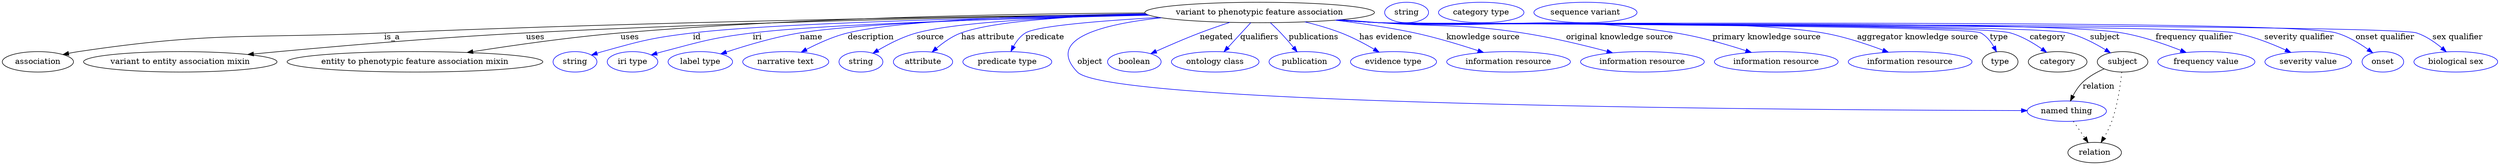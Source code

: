digraph {
	graph [bb="0,0,4377.8,283"];
	node [label="\N"];
	"variant to phenotypic feature association"	[height=0.5,
		label="variant to phenotypic feature association",
		pos="2205.4,265",
		width=5.5967];
	association	[height=0.5,
		pos="62.394,178",
		width=1.7332];
	"variant to phenotypic feature association" -> association	[label=is_a,
		lp="684.39,221.5",
		pos="e,106.48,190.81 2006.6,261.92 1713.9,258.29 1149.8,249.19 670.39,229 431.49,218.94 369.89,231.31 133.39,196 127.91,195.18 122.23,\
194.15 116.57,192.99"];
	"variant to entity association mixin"	[height=0.5,
		pos="312.39,178",
		width=4.7121];
	"variant to phenotypic feature association" -> "variant to entity association mixin"	[label=uses,
		lp="934.89,221.5",
		pos="e,430.98,190.91 2007.1,261.68 1754.3,258.01 1303.6,249.11 918.39,229 753.43,220.39 563.73,203.62 441.15,191.89"];
	"entity to phenotypic feature association mixin"	[height=0.5,
		pos="724.39,178",
		width=6.2286];
	"variant to phenotypic feature association" -> "entity to phenotypic feature association mixin"	[label=uses,
		lp="1100.9,221.5",
		pos="e,815.83,194.45 2004,264.18 1779.4,262.87 1405.2,256.21 1084.4,229 996.72,221.56 897.75,207.39 825.8,196.03"];
	id	[color=blue,
		height=0.5,
		label=string,
		pos="1005.4,178",
		width=1.0652];
	"variant to phenotypic feature association" -> id	[color=blue,
		label=id,
		lp="1218.4,221.5",
		pos="e,1034.4,189.97 2008.6,261.05 1763.8,256.69 1360.1,247.01 1211.4,229 1140.2,220.37 1122.5,215.35 1053.4,196 1050.3,195.13 1047.1,\
194.16 1043.9,193.14",
		style=solid];
	iri	[color=blue,
		height=0.5,
		label="iri type",
		pos="1106.4,178",
		width=1.2277];
	"variant to phenotypic feature association" -> iri	[color=blue,
		label=iri,
		lp="1324.4,221.5",
		pos="e,1139.3,190.14 2011.1,260.16 1790.8,255.13 1445.7,245.02 1316.4,229 1245.6,220.23 1228.3,214.25 1159.4,196 1156,195.11 1152.5,194.13 \
1149.1,193.11",
		style=solid];
	name	[color=blue,
		height=0.5,
		label="label type",
		pos="1225.4,178",
		width=1.5707];
	"variant to phenotypic feature association" -> name	[color=blue,
		label=name,
		lp="1419.4,221.5",
		pos="e,1261.2,191.97 2009.1,260.79 1808.9,256.56 1512.2,247.4 1399.4,229 1354.9,221.75 1305.7,206.94 1271,195.31",
		style=solid];
	description	[color=blue,
		height=0.5,
		label="narrative text",
		pos="1375.4,178",
		width=2.0943];
	"variant to phenotypic feature association" -> description	[color=blue,
		label=description,
		lp="1523.9,221.5",
		pos="e,1402.3,195.02 2005.3,262.86 1826.6,260.27 1578.6,252.4 1483.4,229 1458.2,222.8 1431.7,210.63 1411.2,199.84",
		style=solid];
	source	[color=blue,
		height=0.5,
		label=string,
		pos="1507.4,178",
		width=1.0652];
	"variant to phenotypic feature association" -> source	[color=blue,
		label=source,
		lp="1628.4,221.5",
		pos="e,1528.7,193.29 2007.9,261.3 1862.5,257.66 1677.9,249.1 1604.4,229 1580.5,222.47 1555.8,209.59 1537.2,198.53",
		style=solid];
	"has attribute"	[color=blue,
		height=0.5,
		label=attribute,
		pos="1615.4,178",
		width=1.4443];
	"variant to phenotypic feature association" -> "has attribute"	[color=blue,
		label="has attribute",
		lp="1729.4,221.5",
		pos="e,1631.4,195.18 2006,262.26 1883.9,258.96 1740.3,250.41 1682.4,229 1666.5,223.11 1651.1,212.16 1639.1,202.01",
		style=solid];
	predicate	[color=blue,
		height=0.5,
		label="predicate type",
		pos="1763.4,178",
		width=2.1665];
	"variant to phenotypic feature association" -> predicate	[color=blue,
		label=predicate,
		lp="1829.4,221.5",
		pos="e,1769.8,196.39 2029.3,256.19 1927.7,250.42 1815.9,241.4 1795.4,229 1786.4,223.54 1779.4,214.45 1774.4,205.5",
		style=solid];
	object	[color=blue,
		height=0.5,
		label="named thing",
		pos="3622.4,91",
		width=1.9318];
	"variant to phenotypic feature association" -> object	[color=blue,
		label=object,
		lp="1908.4,178",
		pos="e,3552.9,92.064 2033.7,255.53 1930.8,244.42 1829.8,218.84 1886.4,160 1944.5,99.598 3210.3,92.822 3542.9,92.085",
		style=solid];
	negated	[color=blue,
		height=0.5,
		label=boolean,
		pos="1986.4,178",
		width=1.2999];
	"variant to phenotypic feature association" -> negated	[color=blue,
		label=negated,
		lp="2129.4,221.5",
		pos="e,2015.1,192.48 2153,247.58 2136.1,242 2117.3,235.52 2100.4,229 2074.7,219.12 2046.4,206.72 2024.5,196.74",
		style=solid];
	qualifiers	[color=blue,
		height=0.5,
		label="ontology class",
		pos="2127.4,178",
		width=2.1304];
	"variant to phenotypic feature association" -> qualifiers	[color=blue,
		label=qualifiers,
		lp="2204.9,221.5",
		pos="e,2142.9,195.89 2189.6,246.8 2178.2,234.39 2162.7,217.46 2150,203.62",
		style=solid];
	publications	[color=blue,
		height=0.5,
		label=publication,
		pos="2284.4,178",
		width=1.7332];
	"variant to phenotypic feature association" -> publications	[color=blue,
		label=publications,
		lp="2300.4,221.5",
		pos="e,2271.2,195.62 2224.2,246.96 2230.2,241.37 2236.7,235.05 2242.4,229 2250,220.96 2257.9,211.79 2264.8,203.52",
		style=solid];
	"has evidence"	[color=blue,
		height=0.5,
		label="evidence type",
		pos="2440.4,178",
		width=2.0943];
	"variant to phenotypic feature association" -> "has evidence"	[color=blue,
		label="has evidence",
		lp="2426.9,221.5",
		pos="e,2415.1,195.08 2284.8,248.41 2305.8,243.25 2328.3,236.79 2348.4,229 2368.3,221.31 2389.3,210.17 2406.1,200.36",
		style=solid];
	"knowledge source"	[color=blue,
		height=0.5,
		label="information resource",
		pos="2642.4,178",
		width=3.015];
	"variant to phenotypic feature association" -> "knowledge source"	[color=blue,
		label="knowledge source",
		lp="2597.9,221.5",
		pos="e,2598.4,194.5 2337.9,251.42 2382.5,246.01 2432.4,238.65 2477.4,229 2515.2,220.9 2556.8,208.25 2588.8,197.7",
		style=solid];
	"original knowledge source"	[color=blue,
		height=0.5,
		label="information resource",
		pos="2877.4,178",
		width=3.015];
	"variant to phenotypic feature association" -> "original knowledge source"	[color=blue,
		label="original knowledge source",
		lp="2837.4,221.5",
		pos="e,2825,193.91 2348.4,252.31 2371.1,250.5 2394.4,248.68 2416.4,247 2527.5,238.53 2556.3,245.9 2666.4,229 2717,221.23 2773.5,207.59 \
2815.2,196.52",
		style=solid];
	"primary knowledge source"	[color=blue,
		height=0.5,
		label="information resource",
		pos="3112.4,178",
		width=3.015];
	"variant to phenotypic feature association" -> "primary knowledge source"	[color=blue,
		label="primary knowledge source",
		lp="3095.4,221.5",
		pos="e,3068.7,194.53 2344.1,251.92 2368.2,250.08 2393,248.35 2416.4,247 2646.8,233.73 2707.4,264.63 2935.4,229 2977.6,222.4 3024,209.05 \
3058.8,197.8",
		style=solid];
	"aggregator knowledge source"	[color=blue,
		height=0.5,
		label="information resource",
		pos="3347.4,178",
		width=3.015];
	"variant to phenotypic feature association" -> "aggregator knowledge source"	[color=blue,
		label="aggregator knowledge source",
		lp="3360.9,221.5",
		pos="e,3309.2,194.95 2342.7,251.8 2367.2,249.94 2392.5,248.24 2416.4,247 2589.1,238.05 3023.9,258.17 3194.4,229 3230.5,222.82 3269.8,\
209.84 3299.5,198.66",
		style=solid];
	type	[height=0.5,
		pos="3505.4,178",
		width=0.86659];
	"variant to phenotypic feature association" -> type	[color=blue,
		label=type,
		lp="3503.4,221.5",
		pos="e,3499,195.7 2341.8,251.74 2366.6,249.87 2392.3,248.18 2416.4,247 2445.7,245.57 3445.6,242.93 3471.4,229 3481.2,223.69 3488.8,214.14 \
3494.2,204.8",
		style=solid];
	category	[height=0.5,
		pos="3606.4,178",
		width=1.4263];
	"variant to phenotypic feature association" -> category	[color=blue,
		label=category,
		lp="3588.9,221.5",
		pos="e,3587,194.77 2341.8,251.72 2366.6,249.86 2392.3,248.17 2416.4,247 2477.8,244.03 3464.3,245.95 3523.4,229 3543.3,223.3 3563.2,211.55 \
3578.5,200.88",
		style=solid];
	subject	[height=0.5,
		pos="3720.4,178",
		width=1.2277];
	"variant to phenotypic feature association" -> subject	[color=blue,
		label=subject,
		lp="3689.4,221.5",
		pos="e,3699.1,193.83 2341.5,251.72 2366.4,249.84 2392.2,248.16 2416.4,247 2483.4,243.8 3559.3,245.45 3624.4,229 3647.8,223.08 3671.9,\
210.49 3690.1,199.43",
		style=solid];
	"frequency qualifier"	[color=blue,
		height=0.5,
		label="frequency value",
		pos="3867.4,178",
		width=2.3651];
	"variant to phenotypic feature association" -> "frequency qualifier"	[color=blue,
		label="frequency qualifier",
		lp="3846.4,221.5",
		pos="e,3832,194.45 2341.5,251.69 2366.4,249.83 2392.2,248.14 2416.4,247 2561,240.18 3576.7,253.47 3719.4,229 3755.1,222.89 3793.7,209.56 \
3822.6,198.21",
		style=solid];
	"severity qualifier"	[color=blue,
		height=0.5,
		label="severity value",
		pos="4046.4,178",
		width=2.1123];
	"variant to phenotypic feature association" -> "severity qualifier"	[color=blue,
		label="severity qualifier",
		lp="4030.4,221.5",
		pos="e,4015.8,194.59 2341.2,251.68 2366.2,249.81 2392.1,248.12 2416.4,247 2499.8,243.15 3836.5,244.94 3918.4,229 3949,223.05 3981.7,210.15 \
4006.4,198.94",
		style=solid];
	"onset qualifier"	[color=blue,
		height=0.5,
		label=onset,
		pos="4176.4,178",
		width=1.011];
	"variant to phenotypic feature association" -> "onset qualifier"	[color=blue,
		label="onset qualifier",
		lp="4180.9,221.5",
		pos="e,4158.8,193.83 2340.9,251.68 2366,249.79 2392,248.11 2416.4,247 2509.6,242.75 4005.8,254.95 4095.4,229 4115.4,223.2 4135.4,210.96 \
4150.5,200.05",
		style=solid];
	"sex qualifier"	[color=blue,
		height=0.5,
		label="biological sex",
		pos="4304.4,178",
		width=2.0401];
	"variant to phenotypic feature association" -> "sex qualifier"	[color=blue,
		label="sex qualifier",
		lp="4308.4,221.5",
		pos="e,4288,195.75 2340.9,251.66 2366,249.78 2392,248.1 2416.4,247 2466.9,244.72 4188.4,245 4236.4,229 4252.5,223.61 4268,212.82 4280.2,\
202.63",
		style=solid];
	relation	[height=0.5,
		pos="3671.4,18",
		width=1.2999];
	object -> relation	[pos="e,3659.9,35.705 3634,73.174 3640,64.509 3647.4,53.768 3654,44.141",
		style=dotted];
	association_type	[color=blue,
		height=0.5,
		label=string,
		pos="2463.4,265",
		width=1.0652];
	association_category	[color=blue,
		height=0.5,
		label="category type",
		pos="2594.4,265",
		width=2.0762];
	subject -> object	[label=relation,
		lp="3678.4,134.5",
		pos="e,3628.8,108.97 3687.9,165.59 3675.1,159.94 3661,152.13 3650.4,142 3643.4,135.31 3637.7,126.48 3633.3,118.1"];
	subject -> relation	[pos="e,3682.6,35.828 3719,159.99 3716.9,139.02 3712,102.55 3701.4,73 3697.9,63.258 3692.8,53.189 3687.8,44.423",
		style=dotted];
	"variant to phenotypic feature association_subject"	[color=blue,
		height=0.5,
		label="sequence variant",
		pos="2777.4,265",
		width=2.5095];
}
